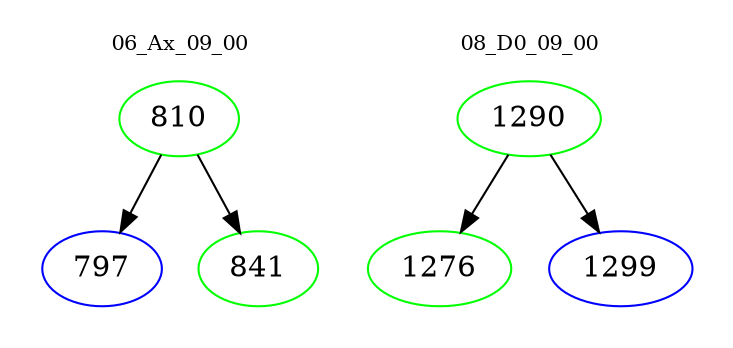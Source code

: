 digraph{
subgraph cluster_0 {
color = white
label = "06_Ax_09_00";
fontsize=10;
T0_810 [label="810", color="green"]
T0_810 -> T0_797 [color="black"]
T0_797 [label="797", color="blue"]
T0_810 -> T0_841 [color="black"]
T0_841 [label="841", color="green"]
}
subgraph cluster_1 {
color = white
label = "08_D0_09_00";
fontsize=10;
T1_1290 [label="1290", color="green"]
T1_1290 -> T1_1276 [color="black"]
T1_1276 [label="1276", color="green"]
T1_1290 -> T1_1299 [color="black"]
T1_1299 [label="1299", color="blue"]
}
}
